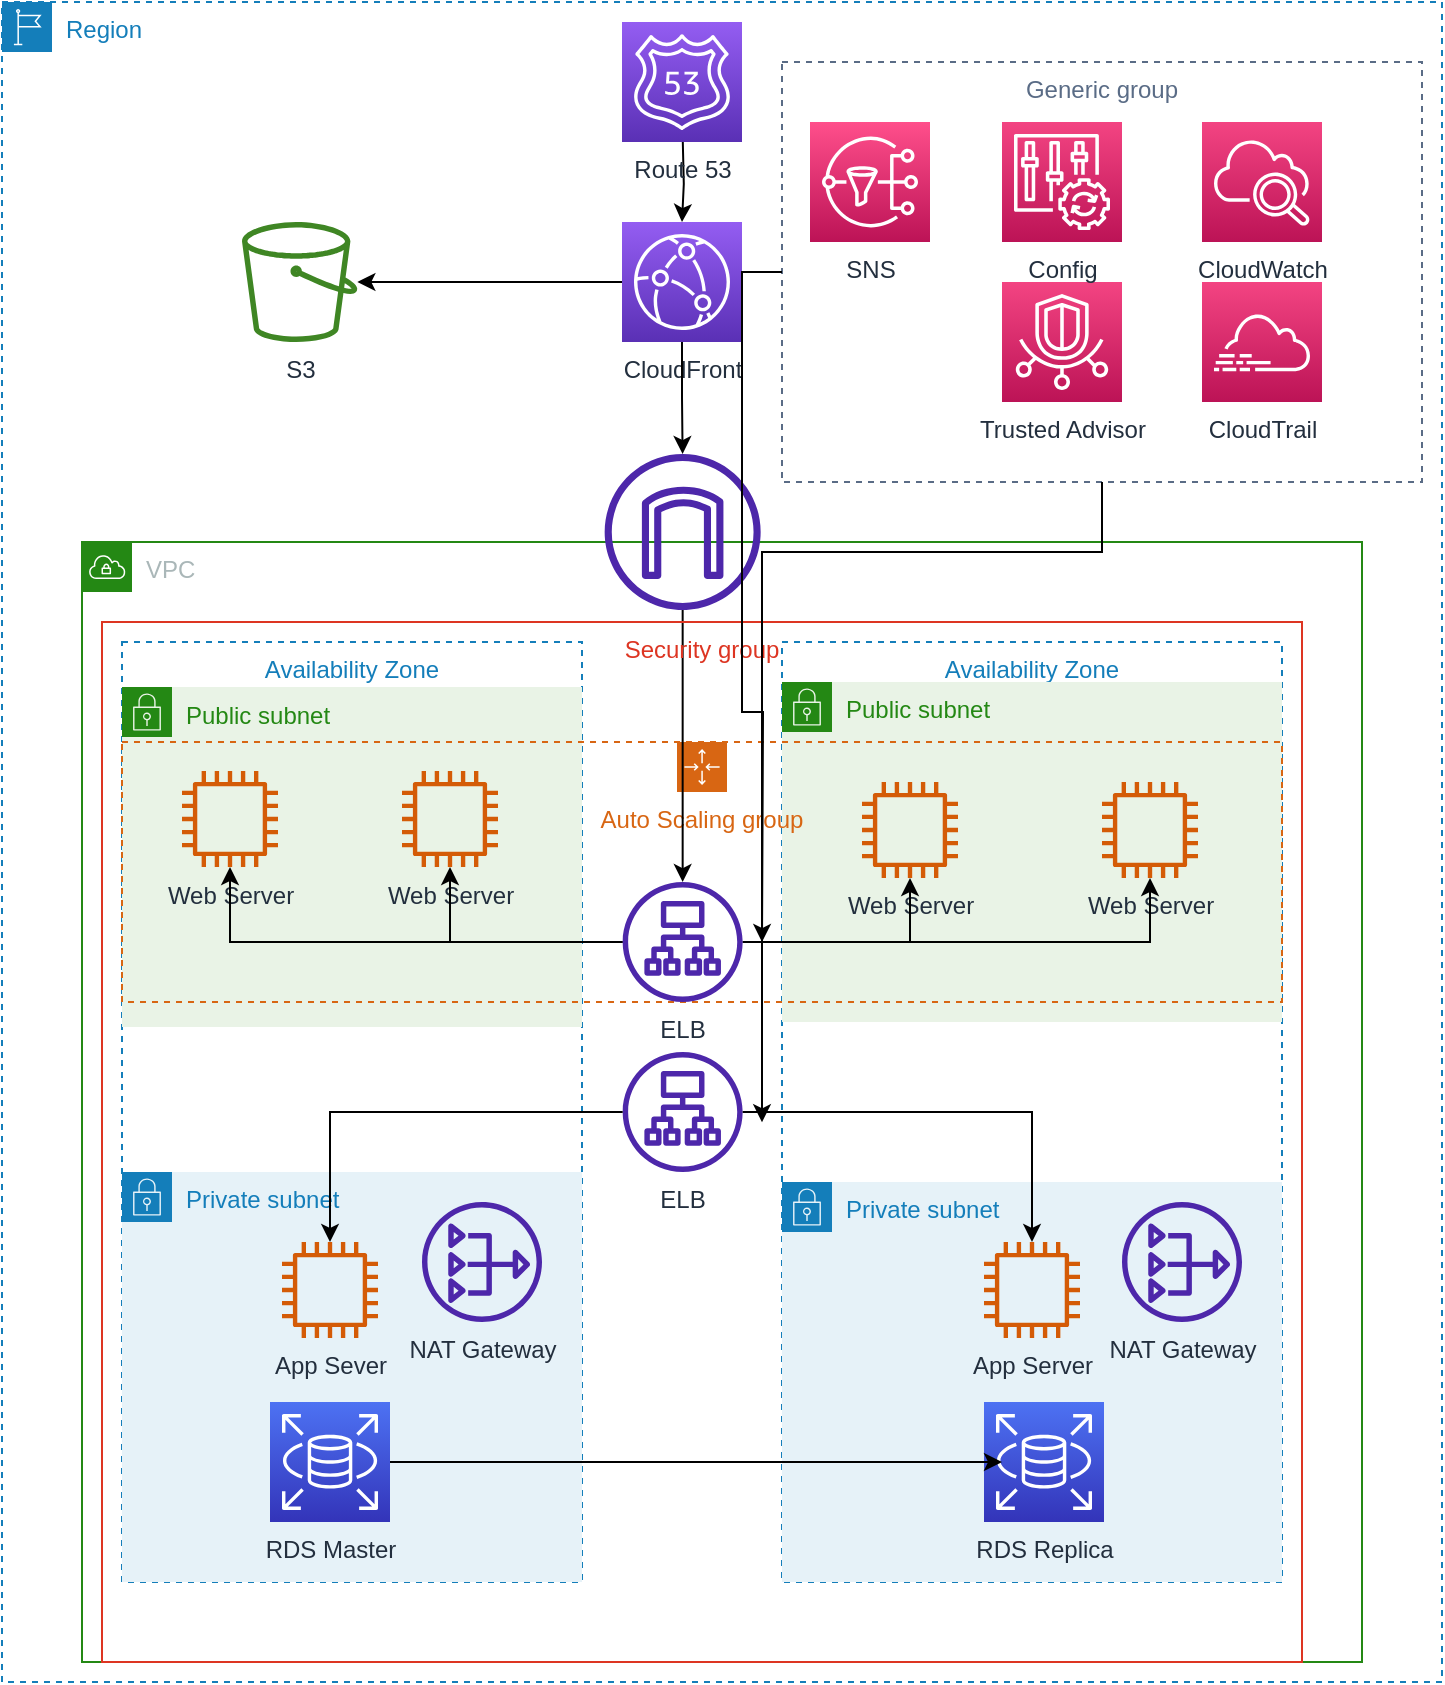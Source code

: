 <mxfile version="16.2.2" type="device" pages="2"><diagram id="4P-kI2sYQwClRfuZZGQq" name="AWS Server"><mxGraphModel dx="868" dy="450" grid="1" gridSize="10" guides="1" tooltips="1" connect="1" arrows="1" fold="1" page="1" pageScale="1" pageWidth="827" pageHeight="1169" math="0" shadow="0"><root><mxCell id="0"/><mxCell id="1" parent="0"/><mxCell id="-521a7shkVIdBNVRTX9z-1" value="Region" style="points=[[0,0],[0.25,0],[0.5,0],[0.75,0],[1,0],[1,0.25],[1,0.5],[1,0.75],[1,1],[0.75,1],[0.5,1],[0.25,1],[0,1],[0,0.75],[0,0.5],[0,0.25]];outlineConnect=0;gradientColor=none;html=1;whiteSpace=wrap;fontSize=12;fontStyle=0;container=1;pointerEvents=0;collapsible=0;recursiveResize=0;shape=mxgraph.aws4.group;grIcon=mxgraph.aws4.group_region;strokeColor=#147EBA;fillColor=none;verticalAlign=top;align=left;spacingLeft=30;fontColor=#147EBA;dashed=1;" parent="1" vertex="1"><mxGeometry x="10" width="720" height="840" as="geometry"/></mxCell><mxCell id="TrPR6TwsrePuEcZCMc1v-2" value="" style="edgeStyle=orthogonalEdgeStyle;rounded=0;orthogonalLoop=1;jettySize=auto;html=1;" edge="1" parent="-521a7shkVIdBNVRTX9z-1" target="-521a7shkVIdBNVRTX9z-6"><mxGeometry relative="1" as="geometry"><mxPoint x="340.4" y="70" as="sourcePoint"/></mxGeometry></mxCell><mxCell id="-521a7shkVIdBNVRTX9z-11" style="edgeStyle=orthogonalEdgeStyle;rounded=0;orthogonalLoop=1;jettySize=auto;html=1;" parent="-521a7shkVIdBNVRTX9z-1" source="-521a7shkVIdBNVRTX9z-6" target="-521a7shkVIdBNVRTX9z-10" edge="1"><mxGeometry relative="1" as="geometry"/></mxCell><mxCell id="-521a7shkVIdBNVRTX9z-6" value="CloudFront&lt;br&gt;" style="sketch=0;points=[[0,0,0],[0.25,0,0],[0.5,0,0],[0.75,0,0],[1,0,0],[0,1,0],[0.25,1,0],[0.5,1,0],[0.75,1,0],[1,1,0],[0,0.25,0],[0,0.5,0],[0,0.75,0],[1,0.25,0],[1,0.5,0],[1,0.75,0]];outlineConnect=0;fontColor=#232F3E;gradientColor=#945DF2;gradientDirection=north;fillColor=#5A30B5;strokeColor=#ffffff;dashed=0;verticalLabelPosition=bottom;verticalAlign=top;align=center;html=1;fontSize=12;fontStyle=0;aspect=fixed;shape=mxgraph.aws4.resourceIcon;resIcon=mxgraph.aws4.cloudfront;" parent="-521a7shkVIdBNVRTX9z-1" vertex="1"><mxGeometry x="310" y="110" width="60" height="60" as="geometry"/></mxCell><mxCell id="-521a7shkVIdBNVRTX9z-10" value="S3" style="sketch=0;outlineConnect=0;fontColor=#232F3E;gradientColor=none;fillColor=#3F8624;strokeColor=none;dashed=0;verticalLabelPosition=bottom;verticalAlign=top;align=center;html=1;fontSize=12;fontStyle=0;aspect=fixed;pointerEvents=1;shape=mxgraph.aws4.bucket;" parent="-521a7shkVIdBNVRTX9z-1" vertex="1"><mxGeometry x="120" y="110" width="57.69" height="60" as="geometry"/></mxCell><mxCell id="TrPR6TwsrePuEcZCMc1v-4" value="CloudWatch" style="sketch=0;points=[[0,0,0],[0.25,0,0],[0.5,0,0],[0.75,0,0],[1,0,0],[0,1,0],[0.25,1,0],[0.5,1,0],[0.75,1,0],[1,1,0],[0,0.25,0],[0,0.5,0],[0,0.75,0],[1,0.25,0],[1,0.5,0],[1,0.75,0]];points=[[0,0,0],[0.25,0,0],[0.5,0,0],[0.75,0,0],[1,0,0],[0,1,0],[0.25,1,0],[0.5,1,0],[0.75,1,0],[1,1,0],[0,0.25,0],[0,0.5,0],[0,0.75,0],[1,0.25,0],[1,0.5,0],[1,0.75,0]];outlineConnect=0;fontColor=#232F3E;gradientColor=#F34482;gradientDirection=north;fillColor=#BC1356;strokeColor=#ffffff;dashed=0;verticalLabelPosition=bottom;verticalAlign=top;align=center;html=1;fontSize=12;fontStyle=0;aspect=fixed;shape=mxgraph.aws4.resourceIcon;resIcon=mxgraph.aws4.cloudwatch_2;" vertex="1" parent="-521a7shkVIdBNVRTX9z-1"><mxGeometry x="600" y="60" width="60" height="60" as="geometry"/></mxCell><mxCell id="TrPR6TwsrePuEcZCMc1v-5" value="CloudTrail&lt;br&gt;" style="sketch=0;points=[[0,0,0],[0.25,0,0],[0.5,0,0],[0.75,0,0],[1,0,0],[0,1,0],[0.25,1,0],[0.5,1,0],[0.75,1,0],[1,1,0],[0,0.25,0],[0,0.5,0],[0,0.75,0],[1,0.25,0],[1,0.5,0],[1,0.75,0]];points=[[0,0,0],[0.25,0,0],[0.5,0,0],[0.75,0,0],[1,0,0],[0,1,0],[0.25,1,0],[0.5,1,0],[0.75,1,0],[1,1,0],[0,0.25,0],[0,0.5,0],[0,0.75,0],[1,0.25,0],[1,0.5,0],[1,0.75,0]];outlineConnect=0;fontColor=#232F3E;gradientColor=#F34482;gradientDirection=north;fillColor=#BC1356;strokeColor=#ffffff;dashed=0;verticalLabelPosition=bottom;verticalAlign=top;align=center;html=1;fontSize=12;fontStyle=0;aspect=fixed;shape=mxgraph.aws4.resourceIcon;resIcon=mxgraph.aws4.cloudtrail;" vertex="1" parent="-521a7shkVIdBNVRTX9z-1"><mxGeometry x="600" y="140" width="60" height="60" as="geometry"/></mxCell><mxCell id="TrPR6TwsrePuEcZCMc1v-6" value="Trusted Advisor&lt;br&gt;" style="sketch=0;points=[[0,0,0],[0.25,0,0],[0.5,0,0],[0.75,0,0],[1,0,0],[0,1,0],[0.25,1,0],[0.5,1,0],[0.75,1,0],[1,1,0],[0,0.25,0],[0,0.5,0],[0,0.75,0],[1,0.25,0],[1,0.5,0],[1,0.75,0]];points=[[0,0,0],[0.25,0,0],[0.5,0,0],[0.75,0,0],[1,0,0],[0,1,0],[0.25,1,0],[0.5,1,0],[0.75,1,0],[1,1,0],[0,0.25,0],[0,0.5,0],[0,0.75,0],[1,0.25,0],[1,0.5,0],[1,0.75,0]];outlineConnect=0;fontColor=#232F3E;gradientColor=#F34482;gradientDirection=north;fillColor=#BC1356;strokeColor=#ffffff;dashed=0;verticalLabelPosition=bottom;verticalAlign=top;align=center;html=1;fontSize=12;fontStyle=0;aspect=fixed;shape=mxgraph.aws4.resourceIcon;resIcon=mxgraph.aws4.trusted_advisor;" vertex="1" parent="-521a7shkVIdBNVRTX9z-1"><mxGeometry x="500" y="140" width="60" height="60" as="geometry"/></mxCell><mxCell id="RBnA6zK6yNJsAyKp-kN2-1" value="Config" style="sketch=0;points=[[0,0,0],[0.25,0,0],[0.5,0,0],[0.75,0,0],[1,0,0],[0,1,0],[0.25,1,0],[0.5,1,0],[0.75,1,0],[1,1,0],[0,0.25,0],[0,0.5,0],[0,0.75,0],[1,0.25,0],[1,0.5,0],[1,0.75,0]];points=[[0,0,0],[0.25,0,0],[0.5,0,0],[0.75,0,0],[1,0,0],[0,1,0],[0.25,1,0],[0.5,1,0],[0.75,1,0],[1,1,0],[0,0.25,0],[0,0.5,0],[0,0.75,0],[1,0.25,0],[1,0.5,0],[1,0.75,0]];outlineConnect=0;fontColor=#232F3E;gradientColor=#F34482;gradientDirection=north;fillColor=#BC1356;strokeColor=#ffffff;dashed=0;verticalLabelPosition=bottom;verticalAlign=top;align=center;html=1;fontSize=12;fontStyle=0;aspect=fixed;shape=mxgraph.aws4.resourceIcon;resIcon=mxgraph.aws4.config;" vertex="1" parent="-521a7shkVIdBNVRTX9z-1"><mxGeometry x="500" y="60" width="60" height="60" as="geometry"/></mxCell><mxCell id="iJNOfoG28z4ZwOz4CV1S-1" value="Generic group" style="fillColor=none;strokeColor=#5A6C86;dashed=1;verticalAlign=top;fontStyle=0;fontColor=#5A6C86;" vertex="1" parent="-521a7shkVIdBNVRTX9z-1"><mxGeometry x="390" y="30" width="320" height="210" as="geometry"/></mxCell><mxCell id="zu9vj_JDjwJS1xK_K8Cx-1" value="Route 53" style="sketch=0;points=[[0,0,0],[0.25,0,0],[0.5,0,0],[0.75,0,0],[1,0,0],[0,1,0],[0.25,1,0],[0.5,1,0],[0.75,1,0],[1,1,0],[0,0.25,0],[0,0.5,0],[0,0.75,0],[1,0.25,0],[1,0.5,0],[1,0.75,0]];outlineConnect=0;fontColor=#232F3E;gradientColor=#945DF2;gradientDirection=north;fillColor=#5A30B5;strokeColor=#ffffff;dashed=0;verticalLabelPosition=bottom;verticalAlign=top;align=center;html=1;fontSize=12;fontStyle=0;aspect=fixed;shape=mxgraph.aws4.resourceIcon;resIcon=mxgraph.aws4.route_53;" vertex="1" parent="-521a7shkVIdBNVRTX9z-1"><mxGeometry x="310" y="10" width="60" height="60" as="geometry"/></mxCell><mxCell id="0CkXWH_roZT6thBNRj1Z-1" value="SNS" style="sketch=0;points=[[0,0,0],[0.25,0,0],[0.5,0,0],[0.75,0,0],[1,0,0],[0,1,0],[0.25,1,0],[0.5,1,0],[0.75,1,0],[1,1,0],[0,0.25,0],[0,0.5,0],[0,0.75,0],[1,0.25,0],[1,0.5,0],[1,0.75,0]];outlineConnect=0;fontColor=#232F3E;gradientColor=#FF4F8B;gradientDirection=north;fillColor=#BC1356;strokeColor=#ffffff;dashed=0;verticalLabelPosition=bottom;verticalAlign=top;align=center;html=1;fontSize=12;fontStyle=0;aspect=fixed;shape=mxgraph.aws4.resourceIcon;resIcon=mxgraph.aws4.sns;" vertex="1" parent="-521a7shkVIdBNVRTX9z-1"><mxGeometry x="404" y="60" width="60" height="60" as="geometry"/></mxCell><mxCell id="-521a7shkVIdBNVRTX9z-2" value="VPC" style="points=[[0,0],[0.25,0],[0.5,0],[0.75,0],[1,0],[1,0.25],[1,0.5],[1,0.75],[1,1],[0.75,1],[0.5,1],[0.25,1],[0,1],[0,0.75],[0,0.5],[0,0.25]];outlineConnect=0;gradientColor=none;html=1;whiteSpace=wrap;fontSize=12;fontStyle=0;container=1;pointerEvents=0;collapsible=0;recursiveResize=0;shape=mxgraph.aws4.group;grIcon=mxgraph.aws4.group_vpc;strokeColor=#248814;fillColor=none;verticalAlign=top;align=left;spacingLeft=30;fontColor=#AAB7B8;dashed=0;" parent="1" vertex="1"><mxGeometry x="50" y="270" width="640" height="560" as="geometry"/></mxCell><mxCell id="-521a7shkVIdBNVRTX9z-13" value="Availability Zone" style="fillColor=none;strokeColor=#147EBA;dashed=1;verticalAlign=top;fontStyle=0;fontColor=#147EBA;" parent="-521a7shkVIdBNVRTX9z-2" vertex="1"><mxGeometry x="20" y="50" width="230" height="470" as="geometry"/></mxCell><mxCell id="-521a7shkVIdBNVRTX9z-14" value="Availability Zone" style="fillColor=none;strokeColor=#147EBA;dashed=1;verticalAlign=top;fontStyle=0;fontColor=#147EBA;" parent="-521a7shkVIdBNVRTX9z-2" vertex="1"><mxGeometry x="350" y="50" width="250" height="470" as="geometry"/></mxCell><mxCell id="-521a7shkVIdBNVRTX9z-19" value="Public subnet" style="points=[[0,0],[0.25,0],[0.5,0],[0.75,0],[1,0],[1,0.25],[1,0.5],[1,0.75],[1,1],[0.75,1],[0.5,1],[0.25,1],[0,1],[0,0.75],[0,0.5],[0,0.25]];outlineConnect=0;gradientColor=none;html=1;whiteSpace=wrap;fontSize=12;fontStyle=0;container=1;pointerEvents=0;collapsible=0;recursiveResize=0;shape=mxgraph.aws4.group;grIcon=mxgraph.aws4.group_security_group;grStroke=0;strokeColor=#248814;fillColor=#E9F3E6;verticalAlign=top;align=left;spacingLeft=30;fontColor=#248814;dashed=0;" parent="-521a7shkVIdBNVRTX9z-2" vertex="1"><mxGeometry x="20" y="72.5" width="230" height="170" as="geometry"/></mxCell><mxCell id="-521a7shkVIdBNVRTX9z-16" value="Web Server&lt;br&gt;&lt;span style=&quot;color: rgba(0 , 0 , 0 , 0) ; font-family: monospace ; font-size: 0px&quot;&gt;%3CmxGraphModel%3E%3Croot%3E%3CmxCell%20id%3D%220%22%2F%3E%3CmxCell%20id%3D%221%22%20parent%3D%220%22%2F%3E%3CmxCell%20id%3D%222%22%20value%3D%22Availability%20Zone%22%20style%3D%22fillColor%3Dnone%3BstrokeColor%3D%23147EBA%3Bdashed%3D1%3BverticalAlign%3Dtop%3BfontStyle%3D0%3BfontColor%3D%23147EBA%3B%22%20vertex%3D%221%22%20parent%3D%221%22%3E%3CmxGeometry%20x%3D%2290%22%20y%3D%22320%22%20width%3D%22230%22%20height%3D%22190%22%20as%3D%22geometry%22%2F%3E%3C%2FmxCell%3E%3C%2Froot%3E%3C%2FmxGraphModel%3E&lt;/span&gt;" style="sketch=0;outlineConnect=0;fontColor=#232F3E;gradientColor=none;fillColor=#D45B07;strokeColor=none;dashed=0;verticalLabelPosition=bottom;verticalAlign=top;align=center;html=1;fontSize=12;fontStyle=0;aspect=fixed;pointerEvents=1;shape=mxgraph.aws4.instance2;" parent="-521a7shkVIdBNVRTX9z-19" vertex="1"><mxGeometry x="140" y="42" width="48" height="48" as="geometry"/></mxCell><mxCell id="-521a7shkVIdBNVRTX9z-15" value="Web Server&lt;br&gt;&lt;span style=&quot;color: rgba(0 , 0 , 0 , 0) ; font-family: monospace ; font-size: 0px&quot;&gt;%3CmxGraphModel%3E%3Croot%3E%3CmxCell%20id%3D%220%22%2F%3E%3CmxCell%20id%3D%221%22%20parent%3D%220%22%2F%3E%3CmxCell%20id%3D%222%22%20value%3D%22Availability%20Zone%22%20style%3D%22fillColor%3Dnone%3BstrokeColor%3D%23147EBA%3Bdashed%3D1%3BverticalAlign%3Dtop%3BfontStyle%3D0%3BfontColor%3D%23147EBA%3B%22%20vertex%3D%221%22%20parent%3D%221%22%3E%3CmxGeometry%20x%3D%2290%22%20y%3D%22320%22%20width%3D%22230%22%20height%3D%22190%22%20as%3D%22geometry%22%2F%3E%3C%2FmxCell%3E%3C%2Froot%3E%3C%2FmxGraphModel%3E&lt;/span&gt;" style="sketch=0;outlineConnect=0;fontColor=#232F3E;gradientColor=none;fillColor=#D45B07;strokeColor=none;dashed=0;verticalLabelPosition=bottom;verticalAlign=top;align=center;html=1;fontSize=12;fontStyle=0;aspect=fixed;pointerEvents=1;shape=mxgraph.aws4.instance2;" parent="-521a7shkVIdBNVRTX9z-19" vertex="1"><mxGeometry x="30" y="42" width="48" height="48" as="geometry"/></mxCell><mxCell id="-521a7shkVIdBNVRTX9z-20" value="Public subnet" style="points=[[0,0],[0.25,0],[0.5,0],[0.75,0],[1,0],[1,0.25],[1,0.5],[1,0.75],[1,1],[0.75,1],[0.5,1],[0.25,1],[0,1],[0,0.75],[0,0.5],[0,0.25]];outlineConnect=0;gradientColor=none;html=1;whiteSpace=wrap;fontSize=12;fontStyle=0;container=1;pointerEvents=0;collapsible=0;recursiveResize=0;shape=mxgraph.aws4.group;grIcon=mxgraph.aws4.group_security_group;grStroke=0;strokeColor=#248814;fillColor=#E9F3E6;verticalAlign=top;align=left;spacingLeft=30;fontColor=#248814;dashed=0;" parent="-521a7shkVIdBNVRTX9z-2" vertex="1"><mxGeometry x="350" y="70" width="250" height="170" as="geometry"/></mxCell><mxCell id="-521a7shkVIdBNVRTX9z-17" value="Web Server&lt;br&gt;&lt;span style=&quot;color: rgba(0 , 0 , 0 , 0) ; font-family: monospace ; font-size: 0px&quot;&gt;%3CmxGraphModel%3E%3Croot%3E%3CmxCell%20id%3D%220%22%2F%3E%3CmxCell%20id%3D%221%22%20parent%3D%220%22%2F%3E%3CmxCell%20id%3D%222%22%20value%3D%22Availability%20Zone%22%20style%3D%22fillColor%3Dnone%3BstrokeColor%3D%23147EBA%3Bdashed%3D1%3BverticalAlign%3Dtop%3BfontStyle%3D0%3BfontColor%3D%23147EBA%3B%22%20vertex%3D%221%22%20parent%3D%221%22%3E%3CmxGeometry%20x%3D%2290%22%20y%3D%22320%22%20width%3D%22230%22%20height%3D%22190%22%20as%3D%22geometry%22%2F%3E%3C%2FmxCell%3E%3C%2Froot%3E%3C%2FmxGraphModel%3E&lt;/span&gt;" style="sketch=0;outlineConnect=0;fontColor=#232F3E;gradientColor=none;fillColor=#D45B07;strokeColor=none;dashed=0;verticalLabelPosition=bottom;verticalAlign=top;align=center;html=1;fontSize=12;fontStyle=0;aspect=fixed;pointerEvents=1;shape=mxgraph.aws4.instance2;" parent="-521a7shkVIdBNVRTX9z-20" vertex="1"><mxGeometry x="40" y="50" width="48" height="48" as="geometry"/></mxCell><mxCell id="TrPR6TwsrePuEcZCMc1v-1" value="Auto Scaling group" style="points=[[0,0],[0.25,0],[0.5,0],[0.75,0],[1,0],[1,0.25],[1,0.5],[1,0.75],[1,1],[0.75,1],[0.5,1],[0.25,1],[0,1],[0,0.75],[0,0.5],[0,0.25]];outlineConnect=0;gradientColor=none;html=1;whiteSpace=wrap;fontSize=12;fontStyle=0;container=1;pointerEvents=0;collapsible=0;recursiveResize=0;shape=mxgraph.aws4.groupCenter;grIcon=mxgraph.aws4.group_auto_scaling_group;grStroke=1;strokeColor=#D86613;fillColor=none;verticalAlign=top;align=center;fontColor=#D86613;dashed=1;spacingTop=25;" vertex="1" parent="-521a7shkVIdBNVRTX9z-20"><mxGeometry x="-330" y="30" width="580" height="130" as="geometry"/></mxCell><mxCell id="-521a7shkVIdBNVRTX9z-18" value="Web Server&lt;br&gt;&lt;span style=&quot;color: rgba(0 , 0 , 0 , 0) ; font-family: monospace ; font-size: 0px&quot;&gt;%3CmxGraphModel%3E%3Croot%3E%3CmxCell%20id%3D%220%22%2F%3E%3CmxCell%20id%3D%221%22%20parent%3D%220%22%2F%3E%3CmxCell%20id%3D%222%22%20value%3D%22Availability%20Zone%22%20style%3D%22fillColor%3Dnone%3BstrokeColor%3D%23147EBA%3Bdashed%3D1%3BverticalAlign%3Dtop%3BfontStyle%3D0%3BfontColor%3D%23147EBA%3B%22%20vertex%3D%221%22%20parent%3D%221%22%3E%3CmxGeometry%20x%3D%2290%22%20y%3D%22320%22%20width%3D%22230%22%20height%3D%22190%22%20as%3D%22geometry%22%2F%3E%3C%2FmxCell%3E%3C%2Froot%3E%3C%2FmxGraphModel%3E&lt;/span&gt;" style="sketch=0;outlineConnect=0;fontColor=#232F3E;gradientColor=none;fillColor=#D45B07;strokeColor=none;dashed=0;verticalLabelPosition=bottom;verticalAlign=top;align=center;html=1;fontSize=12;fontStyle=0;aspect=fixed;pointerEvents=1;shape=mxgraph.aws4.instance2;" parent="-521a7shkVIdBNVRTX9z-2" vertex="1"><mxGeometry x="510" y="120" width="48" height="48" as="geometry"/></mxCell><mxCell id="-521a7shkVIdBNVRTX9z-25" value="" style="edgeStyle=orthogonalEdgeStyle;rounded=0;orthogonalLoop=1;jettySize=auto;html=1;" parent="-521a7shkVIdBNVRTX9z-2" source="-521a7shkVIdBNVRTX9z-21" target="-521a7shkVIdBNVRTX9z-17" edge="1"><mxGeometry relative="1" as="geometry"/></mxCell><mxCell id="-521a7shkVIdBNVRTX9z-26" style="edgeStyle=orthogonalEdgeStyle;rounded=0;orthogonalLoop=1;jettySize=auto;html=1;" parent="-521a7shkVIdBNVRTX9z-2" source="-521a7shkVIdBNVRTX9z-21" target="-521a7shkVIdBNVRTX9z-18" edge="1"><mxGeometry relative="1" as="geometry"/></mxCell><mxCell id="-521a7shkVIdBNVRTX9z-27" value="" style="edgeStyle=orthogonalEdgeStyle;rounded=0;orthogonalLoop=1;jettySize=auto;html=1;" parent="-521a7shkVIdBNVRTX9z-2" source="-521a7shkVIdBNVRTX9z-21" target="-521a7shkVIdBNVRTX9z-16" edge="1"><mxGeometry relative="1" as="geometry"/></mxCell><mxCell id="-521a7shkVIdBNVRTX9z-28" style="edgeStyle=orthogonalEdgeStyle;rounded=0;orthogonalLoop=1;jettySize=auto;html=1;" parent="-521a7shkVIdBNVRTX9z-2" source="-521a7shkVIdBNVRTX9z-21" target="-521a7shkVIdBNVRTX9z-15" edge="1"><mxGeometry relative="1" as="geometry"/></mxCell><mxCell id="-521a7shkVIdBNVRTX9z-21" value="ELB" style="sketch=0;outlineConnect=0;fontColor=#232F3E;gradientColor=none;fillColor=#4D27AA;strokeColor=none;dashed=0;verticalLabelPosition=bottom;verticalAlign=top;align=center;html=1;fontSize=12;fontStyle=0;aspect=fixed;pointerEvents=1;shape=mxgraph.aws4.application_load_balancer;" parent="-521a7shkVIdBNVRTX9z-2" vertex="1"><mxGeometry x="270.33" y="170" width="60" height="60" as="geometry"/></mxCell><mxCell id="-521a7shkVIdBNVRTX9z-29" value="ELB" style="sketch=0;outlineConnect=0;fontColor=#232F3E;gradientColor=none;fillColor=#4D27AA;strokeColor=none;dashed=0;verticalLabelPosition=bottom;verticalAlign=top;align=center;html=1;fontSize=12;fontStyle=0;aspect=fixed;pointerEvents=1;shape=mxgraph.aws4.application_load_balancer;" parent="-521a7shkVIdBNVRTX9z-2" vertex="1"><mxGeometry x="270.33" y="255" width="60" height="60" as="geometry"/></mxCell><mxCell id="-521a7shkVIdBNVRTX9z-30" value="Private subnet" style="points=[[0,0],[0.25,0],[0.5,0],[0.75,0],[1,0],[1,0.25],[1,0.5],[1,0.75],[1,1],[0.75,1],[0.5,1],[0.25,1],[0,1],[0,0.75],[0,0.5],[0,0.25]];outlineConnect=0;gradientColor=none;html=1;whiteSpace=wrap;fontSize=12;fontStyle=0;container=1;pointerEvents=0;collapsible=0;recursiveResize=0;shape=mxgraph.aws4.group;grIcon=mxgraph.aws4.group_security_group;grStroke=0;strokeColor=#147EBA;fillColor=#E6F2F8;verticalAlign=top;align=left;spacingLeft=30;fontColor=#147EBA;dashed=0;" parent="-521a7shkVIdBNVRTX9z-2" vertex="1"><mxGeometry x="20" y="315" width="230" height="205" as="geometry"/></mxCell><mxCell id="-521a7shkVIdBNVRTX9z-36" value="RDS Master&lt;br&gt;" style="sketch=0;points=[[0,0,0],[0.25,0,0],[0.5,0,0],[0.75,0,0],[1,0,0],[0,1,0],[0.25,1,0],[0.5,1,0],[0.75,1,0],[1,1,0],[0,0.25,0],[0,0.5,0],[0,0.75,0],[1,0.25,0],[1,0.5,0],[1,0.75,0]];outlineConnect=0;fontColor=#232F3E;gradientColor=#4D72F3;gradientDirection=north;fillColor=#3334B9;strokeColor=#ffffff;dashed=0;verticalLabelPosition=bottom;verticalAlign=top;align=center;html=1;fontSize=12;fontStyle=0;aspect=fixed;shape=mxgraph.aws4.resourceIcon;resIcon=mxgraph.aws4.rds;" parent="-521a7shkVIdBNVRTX9z-30" vertex="1"><mxGeometry x="74" y="115" width="60" height="60" as="geometry"/></mxCell><mxCell id="-521a7shkVIdBNVRTX9z-31" value="Private subnet" style="points=[[0,0],[0.25,0],[0.5,0],[0.75,0],[1,0],[1,0.25],[1,0.5],[1,0.75],[1,1],[0.75,1],[0.5,1],[0.25,1],[0,1],[0,0.75],[0,0.5],[0,0.25]];outlineConnect=0;gradientColor=none;html=1;whiteSpace=wrap;fontSize=12;fontStyle=0;container=1;pointerEvents=0;collapsible=0;recursiveResize=0;shape=mxgraph.aws4.group;grIcon=mxgraph.aws4.group_security_group;grStroke=0;strokeColor=#147EBA;fillColor=#E6F2F8;verticalAlign=top;align=left;spacingLeft=30;fontColor=#147EBA;dashed=0;" parent="-521a7shkVIdBNVRTX9z-2" vertex="1"><mxGeometry x="350" y="320" width="250" height="200" as="geometry"/></mxCell><mxCell id="-521a7shkVIdBNVRTX9z-37" value="RDS Replica&lt;br&gt;" style="sketch=0;points=[[0,0,0],[0.25,0,0],[0.5,0,0],[0.75,0,0],[1,0,0],[0,1,0],[0.25,1,0],[0.5,1,0],[0.75,1,0],[1,1,0],[0,0.25,0],[0,0.5,0],[0,0.75,0],[1,0.25,0],[1,0.5,0],[1,0.75,0]];outlineConnect=0;fontColor=#232F3E;gradientColor=#4D72F3;gradientDirection=north;fillColor=#3334B9;strokeColor=#ffffff;dashed=0;verticalLabelPosition=bottom;verticalAlign=top;align=center;html=1;fontSize=12;fontStyle=0;aspect=fixed;shape=mxgraph.aws4.resourceIcon;resIcon=mxgraph.aws4.rds;" parent="-521a7shkVIdBNVRTX9z-31" vertex="1"><mxGeometry x="101" y="110" width="60" height="60" as="geometry"/></mxCell><mxCell id="-521a7shkVIdBNVRTX9z-32" value="App Sever&lt;br&gt;" style="sketch=0;outlineConnect=0;fontColor=#232F3E;gradientColor=none;fillColor=#D45B07;strokeColor=none;dashed=0;verticalLabelPosition=bottom;verticalAlign=top;align=center;html=1;fontSize=12;fontStyle=0;aspect=fixed;pointerEvents=1;shape=mxgraph.aws4.instance2;" parent="-521a7shkVIdBNVRTX9z-2" vertex="1"><mxGeometry x="100" y="350" width="48" height="48" as="geometry"/></mxCell><mxCell id="-521a7shkVIdBNVRTX9z-33" value="App Server&lt;br&gt;" style="sketch=0;outlineConnect=0;fontColor=#232F3E;gradientColor=none;fillColor=#D45B07;strokeColor=none;dashed=0;verticalLabelPosition=bottom;verticalAlign=top;align=center;html=1;fontSize=12;fontStyle=0;aspect=fixed;pointerEvents=1;shape=mxgraph.aws4.instance2;" parent="-521a7shkVIdBNVRTX9z-2" vertex="1"><mxGeometry x="451" y="350" width="48" height="48" as="geometry"/></mxCell><mxCell id="-521a7shkVIdBNVRTX9z-38" style="edgeStyle=orthogonalEdgeStyle;rounded=0;orthogonalLoop=1;jettySize=auto;html=1;entryX=0.15;entryY=0.5;entryDx=0;entryDy=0;entryPerimeter=0;" parent="-521a7shkVIdBNVRTX9z-2" source="-521a7shkVIdBNVRTX9z-36" target="-521a7shkVIdBNVRTX9z-37" edge="1"><mxGeometry relative="1" as="geometry"/></mxCell><mxCell id="-521a7shkVIdBNVRTX9z-41" style="edgeStyle=orthogonalEdgeStyle;rounded=0;orthogonalLoop=1;jettySize=auto;html=1;" parent="-521a7shkVIdBNVRTX9z-2" source="-521a7shkVIdBNVRTX9z-29" target="-521a7shkVIdBNVRTX9z-33" edge="1"><mxGeometry relative="1" as="geometry"/></mxCell><mxCell id="-521a7shkVIdBNVRTX9z-42" style="edgeStyle=orthogonalEdgeStyle;rounded=0;orthogonalLoop=1;jettySize=auto;html=1;" parent="-521a7shkVIdBNVRTX9z-2" source="-521a7shkVIdBNVRTX9z-29" target="-521a7shkVIdBNVRTX9z-32" edge="1"><mxGeometry relative="1" as="geometry"/></mxCell><mxCell id="-521a7shkVIdBNVRTX9z-43" value="NAT Gateway" style="sketch=0;outlineConnect=0;fontColor=#232F3E;gradientColor=none;fillColor=#4D27AA;strokeColor=none;dashed=0;verticalLabelPosition=bottom;verticalAlign=top;align=center;html=1;fontSize=12;fontStyle=0;aspect=fixed;pointerEvents=1;shape=mxgraph.aws4.nat_gateway;" parent="-521a7shkVIdBNVRTX9z-2" vertex="1"><mxGeometry x="170" y="330" width="60" height="60" as="geometry"/></mxCell><mxCell id="-521a7shkVIdBNVRTX9z-44" value="NAT Gateway" style="sketch=0;outlineConnect=0;fontColor=#232F3E;gradientColor=none;fillColor=#4D27AA;strokeColor=none;dashed=0;verticalLabelPosition=bottom;verticalAlign=top;align=center;html=1;fontSize=12;fontStyle=0;aspect=fixed;pointerEvents=1;shape=mxgraph.aws4.nat_gateway;" parent="-521a7shkVIdBNVRTX9z-2" vertex="1"><mxGeometry x="520" y="330" width="60" height="60" as="geometry"/></mxCell><mxCell id="-521a7shkVIdBNVRTX9z-7" value="" style="sketch=0;outlineConnect=0;fontColor=#232F3E;gradientColor=none;fillColor=#4D27AA;strokeColor=none;dashed=0;verticalLabelPosition=bottom;verticalAlign=top;align=center;html=1;fontSize=12;fontStyle=0;aspect=fixed;pointerEvents=1;shape=mxgraph.aws4.internet_gateway;" parent="-521a7shkVIdBNVRTX9z-2" vertex="1"><mxGeometry x="261.33" y="-44" width="78" height="78" as="geometry"/></mxCell><mxCell id="-521a7shkVIdBNVRTX9z-22" value="" style="edgeStyle=orthogonalEdgeStyle;rounded=0;orthogonalLoop=1;jettySize=auto;html=1;" parent="-521a7shkVIdBNVRTX9z-2" source="-521a7shkVIdBNVRTX9z-7" target="-521a7shkVIdBNVRTX9z-21" edge="1"><mxGeometry relative="1" as="geometry"/></mxCell><mxCell id="iJNOfoG28z4ZwOz4CV1S-4" value="Security group" style="fillColor=none;strokeColor=#DD3522;verticalAlign=top;fontStyle=0;fontColor=#DD3522;" vertex="1" parent="-521a7shkVIdBNVRTX9z-2"><mxGeometry x="10" y="40" width="600" height="520" as="geometry"/></mxCell><mxCell id="-521a7shkVIdBNVRTX9z-8" value="" style="edgeStyle=orthogonalEdgeStyle;rounded=0;orthogonalLoop=1;jettySize=auto;html=1;" parent="1" source="-521a7shkVIdBNVRTX9z-6" target="-521a7shkVIdBNVRTX9z-7" edge="1"><mxGeometry relative="1" as="geometry"/></mxCell><mxCell id="0CkXWH_roZT6thBNRj1Z-3" style="edgeStyle=orthogonalEdgeStyle;rounded=0;orthogonalLoop=1;jettySize=auto;html=1;entryX=0.55;entryY=0.481;entryDx=0;entryDy=0;entryPerimeter=0;" edge="1" parent="1" source="iJNOfoG28z4ZwOz4CV1S-1" target="iJNOfoG28z4ZwOz4CV1S-4"><mxGeometry relative="1" as="geometry"/></mxCell><mxCell id="0CkXWH_roZT6thBNRj1Z-4" style="edgeStyle=orthogonalEdgeStyle;rounded=0;orthogonalLoop=1;jettySize=auto;html=1;" edge="1" parent="1" source="iJNOfoG28z4ZwOz4CV1S-1"><mxGeometry relative="1" as="geometry"><mxPoint x="390" y="470" as="targetPoint"/></mxGeometry></mxCell></root></mxGraphModel></diagram><diagram id="x47uHL8uQdAV1XfQ2z89" name="AWS Serverless"><mxGraphModel dx="868" dy="450" grid="1" gridSize="10" guides="1" tooltips="1" connect="1" arrows="1" fold="1" page="1" pageScale="1" pageWidth="827" pageHeight="1169" math="0" shadow="0"><root><mxCell id="7haIx-nQYGhBzFBD8ySP-0"/><mxCell id="7haIx-nQYGhBzFBD8ySP-1" parent="7haIx-nQYGhBzFBD8ySP-0"/><mxCell id="BytjNNwrXTVld8nPMfhm-2" value="Write record" style="edgeStyle=orthogonalEdgeStyle;rounded=0;orthogonalLoop=1;jettySize=auto;html=1;entryX=0;entryY=0.5;entryDx=0;entryDy=0;entryPerimeter=0;" edge="1" parent="7haIx-nQYGhBzFBD8ySP-1" source="BytjNNwrXTVld8nPMfhm-0" target="BytjNNwrXTVld8nPMfhm-1"><mxGeometry relative="1" as="geometry"/></mxCell><mxCell id="BytjNNwrXTVld8nPMfhm-0" value="Lambda function one&lt;br&gt;" style="sketch=0;points=[[0,0,0],[0.25,0,0],[0.5,0,0],[0.75,0,0],[1,0,0],[0,1,0],[0.25,1,0],[0.5,1,0],[0.75,1,0],[1,1,0],[0,0.25,0],[0,0.5,0],[0,0.75,0],[1,0.25,0],[1,0.5,0],[1,0.75,0]];outlineConnect=0;fontColor=#232F3E;gradientColor=#F78E04;gradientDirection=north;fillColor=#D05C17;strokeColor=#ffffff;dashed=0;verticalLabelPosition=bottom;verticalAlign=top;align=center;html=1;fontSize=12;fontStyle=0;aspect=fixed;shape=mxgraph.aws4.resourceIcon;resIcon=mxgraph.aws4.lambda;" vertex="1" parent="7haIx-nQYGhBzFBD8ySP-1"><mxGeometry x="80" y="70" width="60" height="60" as="geometry"/></mxCell><mxCell id="BytjNNwrXTVld8nPMfhm-4" value="Triggers" style="edgeStyle=orthogonalEdgeStyle;rounded=0;orthogonalLoop=1;jettySize=auto;html=1;entryX=0.5;entryY=0;entryDx=0;entryDy=0;entryPerimeter=0;" edge="1" parent="7haIx-nQYGhBzFBD8ySP-1" source="BytjNNwrXTVld8nPMfhm-1" target="BytjNNwrXTVld8nPMfhm-3"><mxGeometry relative="1" as="geometry"/></mxCell><mxCell id="BytjNNwrXTVld8nPMfhm-1" value="Dynamo DB" style="sketch=0;points=[[0,0,0],[0.25,0,0],[0.5,0,0],[0.75,0,0],[1,0,0],[0,1,0],[0.25,1,0],[0.5,1,0],[0.75,1,0],[1,1,0],[0,0.25,0],[0,0.5,0],[0,0.75,0],[1,0.25,0],[1,0.5,0],[1,0.75,0]];outlineConnect=0;fontColor=#232F3E;gradientColor=#4D72F3;gradientDirection=north;fillColor=#3334B9;strokeColor=#ffffff;dashed=0;verticalLabelPosition=bottom;verticalAlign=top;align=center;html=1;fontSize=12;fontStyle=0;aspect=fixed;shape=mxgraph.aws4.resourceIcon;resIcon=mxgraph.aws4.dynamodb;" vertex="1" parent="7haIx-nQYGhBzFBD8ySP-1"><mxGeometry x="330" y="70" width="60" height="60" as="geometry"/></mxCell><mxCell id="BytjNNwrXTVld8nPMfhm-6" value="Static Objects&lt;br&gt;" style="edgeStyle=orthogonalEdgeStyle;rounded=0;orthogonalLoop=1;jettySize=auto;html=1;entryX=0.5;entryY=0;entryDx=0;entryDy=0;entryPerimeter=0;" edge="1" parent="7haIx-nQYGhBzFBD8ySP-1" source="BytjNNwrXTVld8nPMfhm-3" target="BytjNNwrXTVld8nPMfhm-5"><mxGeometry relative="1" as="geometry"/></mxCell><mxCell id="BytjNNwrXTVld8nPMfhm-3" value="Lambda function two" style="sketch=0;points=[[0,0,0],[0.25,0,0],[0.5,0,0],[0.75,0,0],[1,0,0],[0,1,0],[0.25,1,0],[0.5,1,0],[0.75,1,0],[1,1,0],[0,0.25,0],[0,0.5,0],[0,0.75,0],[1,0.25,0],[1,0.5,0],[1,0.75,0]];outlineConnect=0;fontColor=#232F3E;gradientColor=#F78E04;gradientDirection=north;fillColor=#D05C17;strokeColor=#ffffff;dashed=0;verticalLabelPosition=bottom;verticalAlign=top;align=center;html=1;fontSize=12;fontStyle=0;aspect=fixed;shape=mxgraph.aws4.resourceIcon;resIcon=mxgraph.aws4.lambda;" vertex="1" parent="7haIx-nQYGhBzFBD8ySP-1"><mxGeometry x="530" y="180" width="60" height="60" as="geometry"/></mxCell><mxCell id="BytjNNwrXTVld8nPMfhm-5" value="S3&lt;br&gt;" style="sketch=0;points=[[0,0,0],[0.25,0,0],[0.5,0,0],[0.75,0,0],[1,0,0],[0,1,0],[0.25,1,0],[0.5,1,0],[0.75,1,0],[1,1,0],[0,0.25,0],[0,0.5,0],[0,0.75,0],[1,0.25,0],[1,0.5,0],[1,0.75,0]];outlineConnect=0;fontColor=#232F3E;gradientColor=#60A337;gradientDirection=north;fillColor=#277116;strokeColor=#ffffff;dashed=0;verticalLabelPosition=bottom;verticalAlign=top;align=center;html=1;fontSize=12;fontStyle=0;aspect=fixed;shape=mxgraph.aws4.resourceIcon;resIcon=mxgraph.aws4.s3;" vertex="1" parent="7haIx-nQYGhBzFBD8ySP-1"><mxGeometry x="330" y="270" width="60" height="60" as="geometry"/></mxCell><mxCell id="BytjNNwrXTVld8nPMfhm-8" style="edgeStyle=orthogonalEdgeStyle;rounded=0;orthogonalLoop=1;jettySize=auto;html=1;entryX=0.5;entryY=1;entryDx=0;entryDy=0;entryPerimeter=0;" edge="1" parent="7haIx-nQYGhBzFBD8ySP-1" source="BytjNNwrXTVld8nPMfhm-7" target="BytjNNwrXTVld8nPMfhm-5"><mxGeometry relative="1" as="geometry"/></mxCell><mxCell id="BytjNNwrXTVld8nPMfhm-7" value="Route 53" style="sketch=0;points=[[0,0,0],[0.25,0,0],[0.5,0,0],[0.75,0,0],[1,0,0],[0,1,0],[0.25,1,0],[0.5,1,0],[0.75,1,0],[1,1,0],[0,0.25,0],[0,0.5,0],[0,0.75,0],[1,0.25,0],[1,0.5,0],[1,0.75,0]];outlineConnect=0;fontColor=#232F3E;gradientColor=#945DF2;gradientDirection=north;fillColor=#5A30B5;strokeColor=#ffffff;dashed=0;verticalLabelPosition=bottom;verticalAlign=top;align=center;html=1;fontSize=12;fontStyle=0;aspect=fixed;shape=mxgraph.aws4.resourceIcon;resIcon=mxgraph.aws4.route_53;" vertex="1" parent="7haIx-nQYGhBzFBD8ySP-1"><mxGeometry x="330" y="450" width="60" height="60" as="geometry"/></mxCell><mxCell id="BytjNNwrXTVld8nPMfhm-10" style="edgeStyle=orthogonalEdgeStyle;rounded=0;orthogonalLoop=1;jettySize=auto;html=1;entryX=0;entryY=0.5;entryDx=0;entryDy=0;entryPerimeter=0;" edge="1" parent="7haIx-nQYGhBzFBD8ySP-1" source="BytjNNwrXTVld8nPMfhm-9" target="BytjNNwrXTVld8nPMfhm-7"><mxGeometry relative="1" as="geometry"/></mxCell><mxCell id="BytjNNwrXTVld8nPMfhm-18" value="" style="edgeStyle=orthogonalEdgeStyle;rounded=0;orthogonalLoop=1;jettySize=auto;html=1;" edge="1" parent="7haIx-nQYGhBzFBD8ySP-1" source="BytjNNwrXTVld8nPMfhm-9" target="BytjNNwrXTVld8nPMfhm-15"><mxGeometry relative="1" as="geometry"/></mxCell><mxCell id="BytjNNwrXTVld8nPMfhm-9" value="" style="sketch=0;outlineConnect=0;fontColor=#232F3E;gradientColor=none;fillColor=#232F3D;strokeColor=none;dashed=0;verticalLabelPosition=bottom;verticalAlign=top;align=center;html=1;fontSize=12;fontStyle=0;aspect=fixed;pointerEvents=1;shape=mxgraph.aws4.user;" vertex="1" parent="7haIx-nQYGhBzFBD8ySP-1"><mxGeometry x="80" y="700" width="60" height="60" as="geometry"/></mxCell><mxCell id="BytjNNwrXTVld8nPMfhm-14" value="Route request to Lambda function one" style="edgeStyle=orthogonalEdgeStyle;rounded=0;orthogonalLoop=1;jettySize=auto;html=1;" edge="1" parent="7haIx-nQYGhBzFBD8ySP-1" source="BytjNNwrXTVld8nPMfhm-11" target="BytjNNwrXTVld8nPMfhm-0"><mxGeometry relative="1" as="geometry"/></mxCell><mxCell id="BytjNNwrXTVld8nPMfhm-11" value="API Gateway" style="sketch=0;points=[[0,0,0],[0.25,0,0],[0.5,0,0],[0.75,0,0],[1,0,0],[0,1,0],[0.25,1,0],[0.5,1,0],[0.75,1,0],[1,1,0],[0,0.25,0],[0,0.5,0],[0,0.75,0],[1,0.25,0],[1,0.5,0],[1,0.75,0]];outlineConnect=0;fontColor=#232F3E;gradientColor=#945DF2;gradientDirection=north;fillColor=#5A30B5;strokeColor=#ffffff;dashed=0;verticalLabelPosition=bottom;verticalAlign=top;align=center;html=1;fontSize=12;fontStyle=0;aspect=fixed;shape=mxgraph.aws4.resourceIcon;resIcon=mxgraph.aws4.api_gateway;" vertex="1" parent="7haIx-nQYGhBzFBD8ySP-1"><mxGeometry x="80" y="280" width="60" height="60" as="geometry"/></mxCell><mxCell id="BytjNNwrXTVld8nPMfhm-13" value="" style="sketch=0;outlineConnect=0;fontColor=#232F3E;gradientColor=none;fillColor=#232F3D;strokeColor=none;dashed=0;verticalLabelPosition=bottom;verticalAlign=top;align=center;html=1;fontSize=12;fontStyle=0;aspect=fixed;pointerEvents=1;shape=mxgraph.aws4.mobile_client;" vertex="1" parent="7haIx-nQYGhBzFBD8ySP-1"><mxGeometry x="60" y="660" width="31.54" height="60" as="geometry"/></mxCell><mxCell id="BytjNNwrXTVld8nPMfhm-19" value="" style="edgeStyle=orthogonalEdgeStyle;rounded=0;orthogonalLoop=1;jettySize=auto;html=1;" edge="1" parent="7haIx-nQYGhBzFBD8ySP-1" source="BytjNNwrXTVld8nPMfhm-15" target="BytjNNwrXTVld8nPMfhm-16"><mxGeometry relative="1" as="geometry"/></mxCell><mxCell id="BytjNNwrXTVld8nPMfhm-15" value="" style="sketch=0;points=[[0,0,0],[0.25,0,0],[0.5,0,0],[0.75,0,0],[1,0,0],[0,1,0],[0.25,1,0],[0.5,1,0],[0.75,1,0],[1,1,0],[0,0.25,0],[0,0.5,0],[0,0.75,0],[1,0.25,0],[1,0.5,0],[1,0.75,0]];outlineConnect=0;fontColor=#232F3E;gradientColor=#F54749;gradientDirection=north;fillColor=#C7131F;strokeColor=#ffffff;dashed=0;verticalLabelPosition=bottom;verticalAlign=top;align=center;html=1;fontSize=12;fontStyle=0;aspect=fixed;shape=mxgraph.aws4.resourceIcon;resIcon=mxgraph.aws4.identity_and_access_management;" vertex="1" parent="7haIx-nQYGhBzFBD8ySP-1"><mxGeometry x="80" y="585" width="60" height="60" as="geometry"/></mxCell><mxCell id="BytjNNwrXTVld8nPMfhm-20" value="" style="edgeStyle=orthogonalEdgeStyle;rounded=0;orthogonalLoop=1;jettySize=auto;html=1;" edge="1" parent="7haIx-nQYGhBzFBD8ySP-1" source="BytjNNwrXTVld8nPMfhm-16" target="BytjNNwrXTVld8nPMfhm-17"><mxGeometry relative="1" as="geometry"/></mxCell><mxCell id="BytjNNwrXTVld8nPMfhm-16" value="" style="sketch=0;points=[[0,0,0],[0.25,0,0],[0.5,0,0],[0.75,0,0],[1,0,0],[0,1,0],[0.25,1,0],[0.5,1,0],[0.75,1,0],[1,1,0],[0,0.25,0],[0,0.5,0],[0,0.75,0],[1,0.25,0],[1,0.5,0],[1,0.75,0]];outlineConnect=0;fontColor=#232F3E;gradientColor=#F54749;gradientDirection=north;fillColor=#C7131F;strokeColor=#ffffff;dashed=0;verticalLabelPosition=bottom;verticalAlign=top;align=center;html=1;fontSize=12;fontStyle=0;aspect=fixed;shape=mxgraph.aws4.resourceIcon;resIcon=mxgraph.aws4.waf;" vertex="1" parent="7haIx-nQYGhBzFBD8ySP-1"><mxGeometry x="80" y="490" width="60" height="60" as="geometry"/></mxCell><mxCell id="BytjNNwrXTVld8nPMfhm-21" value="" style="edgeStyle=orthogonalEdgeStyle;rounded=0;orthogonalLoop=1;jettySize=auto;html=1;" edge="1" parent="7haIx-nQYGhBzFBD8ySP-1" source="BytjNNwrXTVld8nPMfhm-17" target="BytjNNwrXTVld8nPMfhm-11"><mxGeometry relative="1" as="geometry"/></mxCell><mxCell id="BytjNNwrXTVld8nPMfhm-17" value="" style="sketch=0;points=[[0,0,0],[0.25,0,0],[0.5,0,0],[0.75,0,0],[1,0,0],[0,1,0],[0.25,1,0],[0.5,1,0],[0.75,1,0],[1,1,0],[0,0.25,0],[0,0.5,0],[0,0.75,0],[1,0.25,0],[1,0.5,0],[1,0.75,0]];outlineConnect=0;fontColor=#232F3E;gradientColor=#F54749;gradientDirection=north;fillColor=#C7131F;strokeColor=#ffffff;dashed=0;verticalLabelPosition=bottom;verticalAlign=top;align=center;html=1;fontSize=12;fontStyle=0;aspect=fixed;shape=mxgraph.aws4.resourceIcon;resIcon=mxgraph.aws4.shield;" vertex="1" parent="7haIx-nQYGhBzFBD8ySP-1"><mxGeometry x="80" y="390" width="60" height="60" as="geometry"/></mxCell></root></mxGraphModel></diagram></mxfile>
